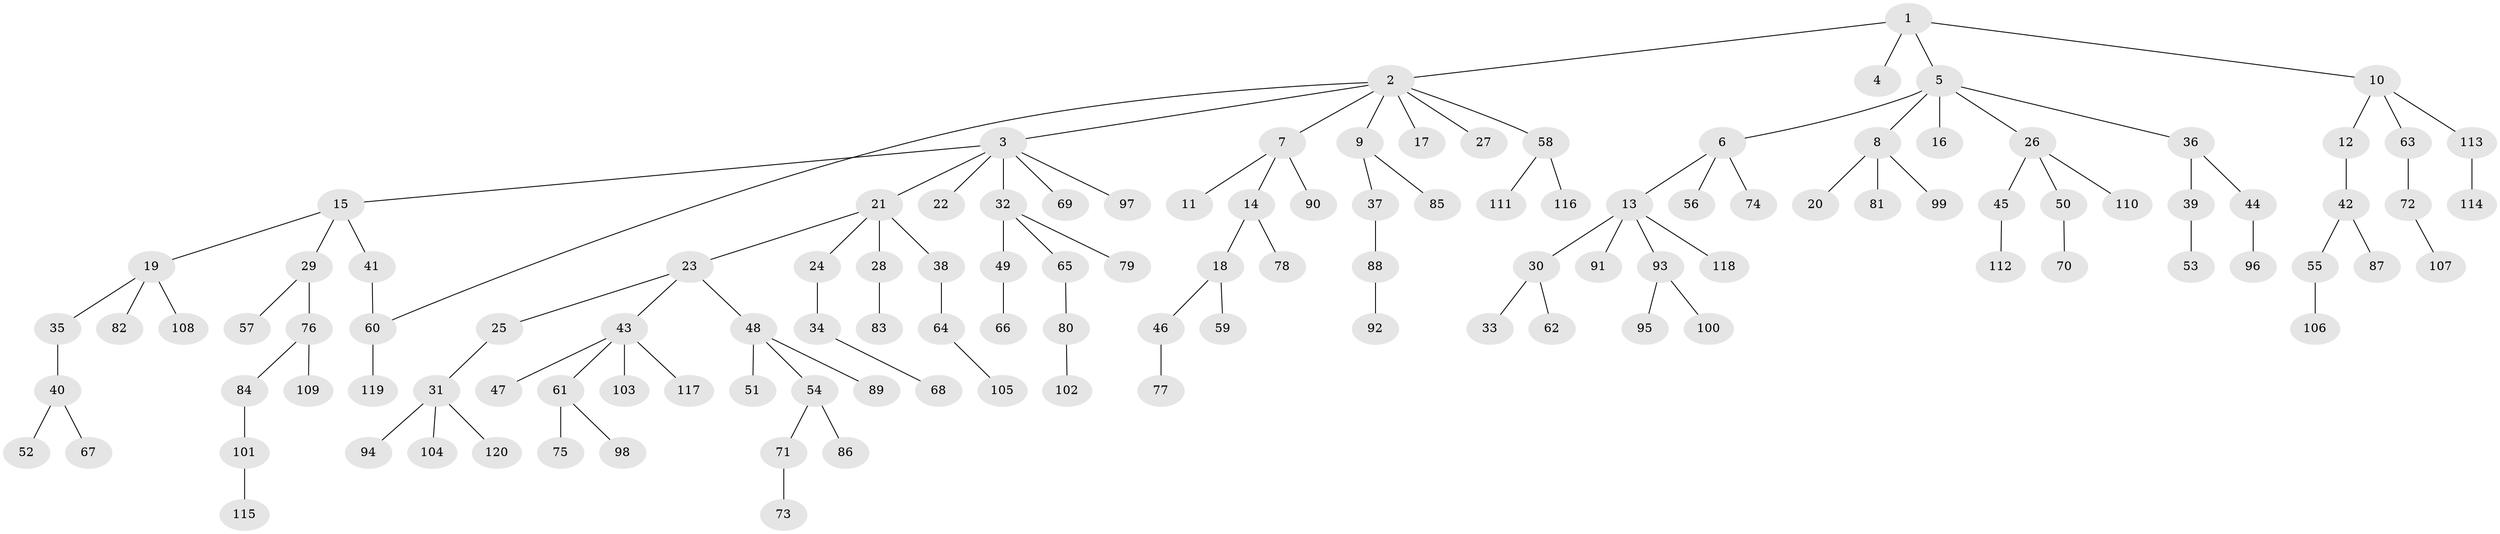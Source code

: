 // Generated by graph-tools (version 1.1) at 2025/34/03/09/25 02:34:30]
// undirected, 120 vertices, 120 edges
graph export_dot {
graph [start="1"]
  node [color=gray90,style=filled];
  1;
  2;
  3;
  4;
  5;
  6;
  7;
  8;
  9;
  10;
  11;
  12;
  13;
  14;
  15;
  16;
  17;
  18;
  19;
  20;
  21;
  22;
  23;
  24;
  25;
  26;
  27;
  28;
  29;
  30;
  31;
  32;
  33;
  34;
  35;
  36;
  37;
  38;
  39;
  40;
  41;
  42;
  43;
  44;
  45;
  46;
  47;
  48;
  49;
  50;
  51;
  52;
  53;
  54;
  55;
  56;
  57;
  58;
  59;
  60;
  61;
  62;
  63;
  64;
  65;
  66;
  67;
  68;
  69;
  70;
  71;
  72;
  73;
  74;
  75;
  76;
  77;
  78;
  79;
  80;
  81;
  82;
  83;
  84;
  85;
  86;
  87;
  88;
  89;
  90;
  91;
  92;
  93;
  94;
  95;
  96;
  97;
  98;
  99;
  100;
  101;
  102;
  103;
  104;
  105;
  106;
  107;
  108;
  109;
  110;
  111;
  112;
  113;
  114;
  115;
  116;
  117;
  118;
  119;
  120;
  1 -- 2;
  1 -- 4;
  1 -- 5;
  1 -- 10;
  2 -- 3;
  2 -- 7;
  2 -- 9;
  2 -- 17;
  2 -- 27;
  2 -- 58;
  2 -- 60;
  3 -- 15;
  3 -- 21;
  3 -- 22;
  3 -- 32;
  3 -- 69;
  3 -- 97;
  5 -- 6;
  5 -- 8;
  5 -- 16;
  5 -- 26;
  5 -- 36;
  6 -- 13;
  6 -- 56;
  6 -- 74;
  7 -- 11;
  7 -- 14;
  7 -- 90;
  8 -- 20;
  8 -- 81;
  8 -- 99;
  9 -- 37;
  9 -- 85;
  10 -- 12;
  10 -- 63;
  10 -- 113;
  12 -- 42;
  13 -- 30;
  13 -- 91;
  13 -- 93;
  13 -- 118;
  14 -- 18;
  14 -- 78;
  15 -- 19;
  15 -- 29;
  15 -- 41;
  18 -- 46;
  18 -- 59;
  19 -- 35;
  19 -- 82;
  19 -- 108;
  21 -- 23;
  21 -- 24;
  21 -- 28;
  21 -- 38;
  23 -- 25;
  23 -- 43;
  23 -- 48;
  24 -- 34;
  25 -- 31;
  26 -- 45;
  26 -- 50;
  26 -- 110;
  28 -- 83;
  29 -- 57;
  29 -- 76;
  30 -- 33;
  30 -- 62;
  31 -- 94;
  31 -- 104;
  31 -- 120;
  32 -- 49;
  32 -- 65;
  32 -- 79;
  34 -- 68;
  35 -- 40;
  36 -- 39;
  36 -- 44;
  37 -- 88;
  38 -- 64;
  39 -- 53;
  40 -- 52;
  40 -- 67;
  41 -- 60;
  42 -- 55;
  42 -- 87;
  43 -- 47;
  43 -- 61;
  43 -- 103;
  43 -- 117;
  44 -- 96;
  45 -- 112;
  46 -- 77;
  48 -- 51;
  48 -- 54;
  48 -- 89;
  49 -- 66;
  50 -- 70;
  54 -- 71;
  54 -- 86;
  55 -- 106;
  58 -- 111;
  58 -- 116;
  60 -- 119;
  61 -- 75;
  61 -- 98;
  63 -- 72;
  64 -- 105;
  65 -- 80;
  71 -- 73;
  72 -- 107;
  76 -- 84;
  76 -- 109;
  80 -- 102;
  84 -- 101;
  88 -- 92;
  93 -- 95;
  93 -- 100;
  101 -- 115;
  113 -- 114;
}
